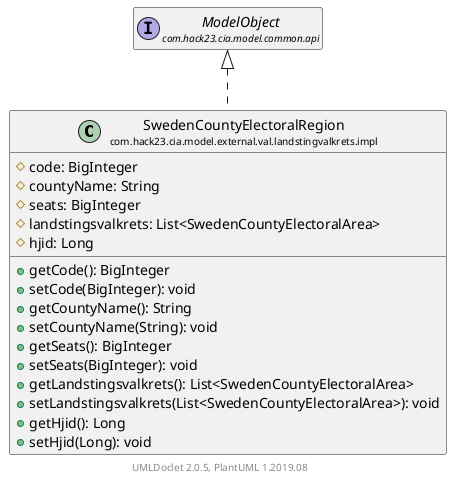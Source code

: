 @startuml
    set namespaceSeparator none
    hide empty fields
    hide empty methods

    class "<size:14>SwedenCountyElectoralRegion\n<size:10>com.hack23.cia.model.external.val.landstingvalkrets.impl" as com.hack23.cia.model.external.val.landstingvalkrets.impl.SwedenCountyElectoralRegion [[SwedenCountyElectoralRegion.html]] {
        #code: BigInteger
        #countyName: String
        #seats: BigInteger
        #landstingsvalkrets: List<SwedenCountyElectoralArea>
        #hjid: Long
        +getCode(): BigInteger
        +setCode(BigInteger): void
        +getCountyName(): String
        +setCountyName(String): void
        +getSeats(): BigInteger
        +setSeats(BigInteger): void
        +getLandstingsvalkrets(): List<SwedenCountyElectoralArea>
        +setLandstingsvalkrets(List<SwedenCountyElectoralArea>): void
        +getHjid(): Long
        +setHjid(Long): void
    }

    interface "<size:14>ModelObject\n<size:10>com.hack23.cia.model.common.api" as com.hack23.cia.model.common.api.ModelObject

    com.hack23.cia.model.common.api.ModelObject <|.. com.hack23.cia.model.external.val.landstingvalkrets.impl.SwedenCountyElectoralRegion

    center footer UMLDoclet 2.0.5, PlantUML 1.2019.08
@enduml
